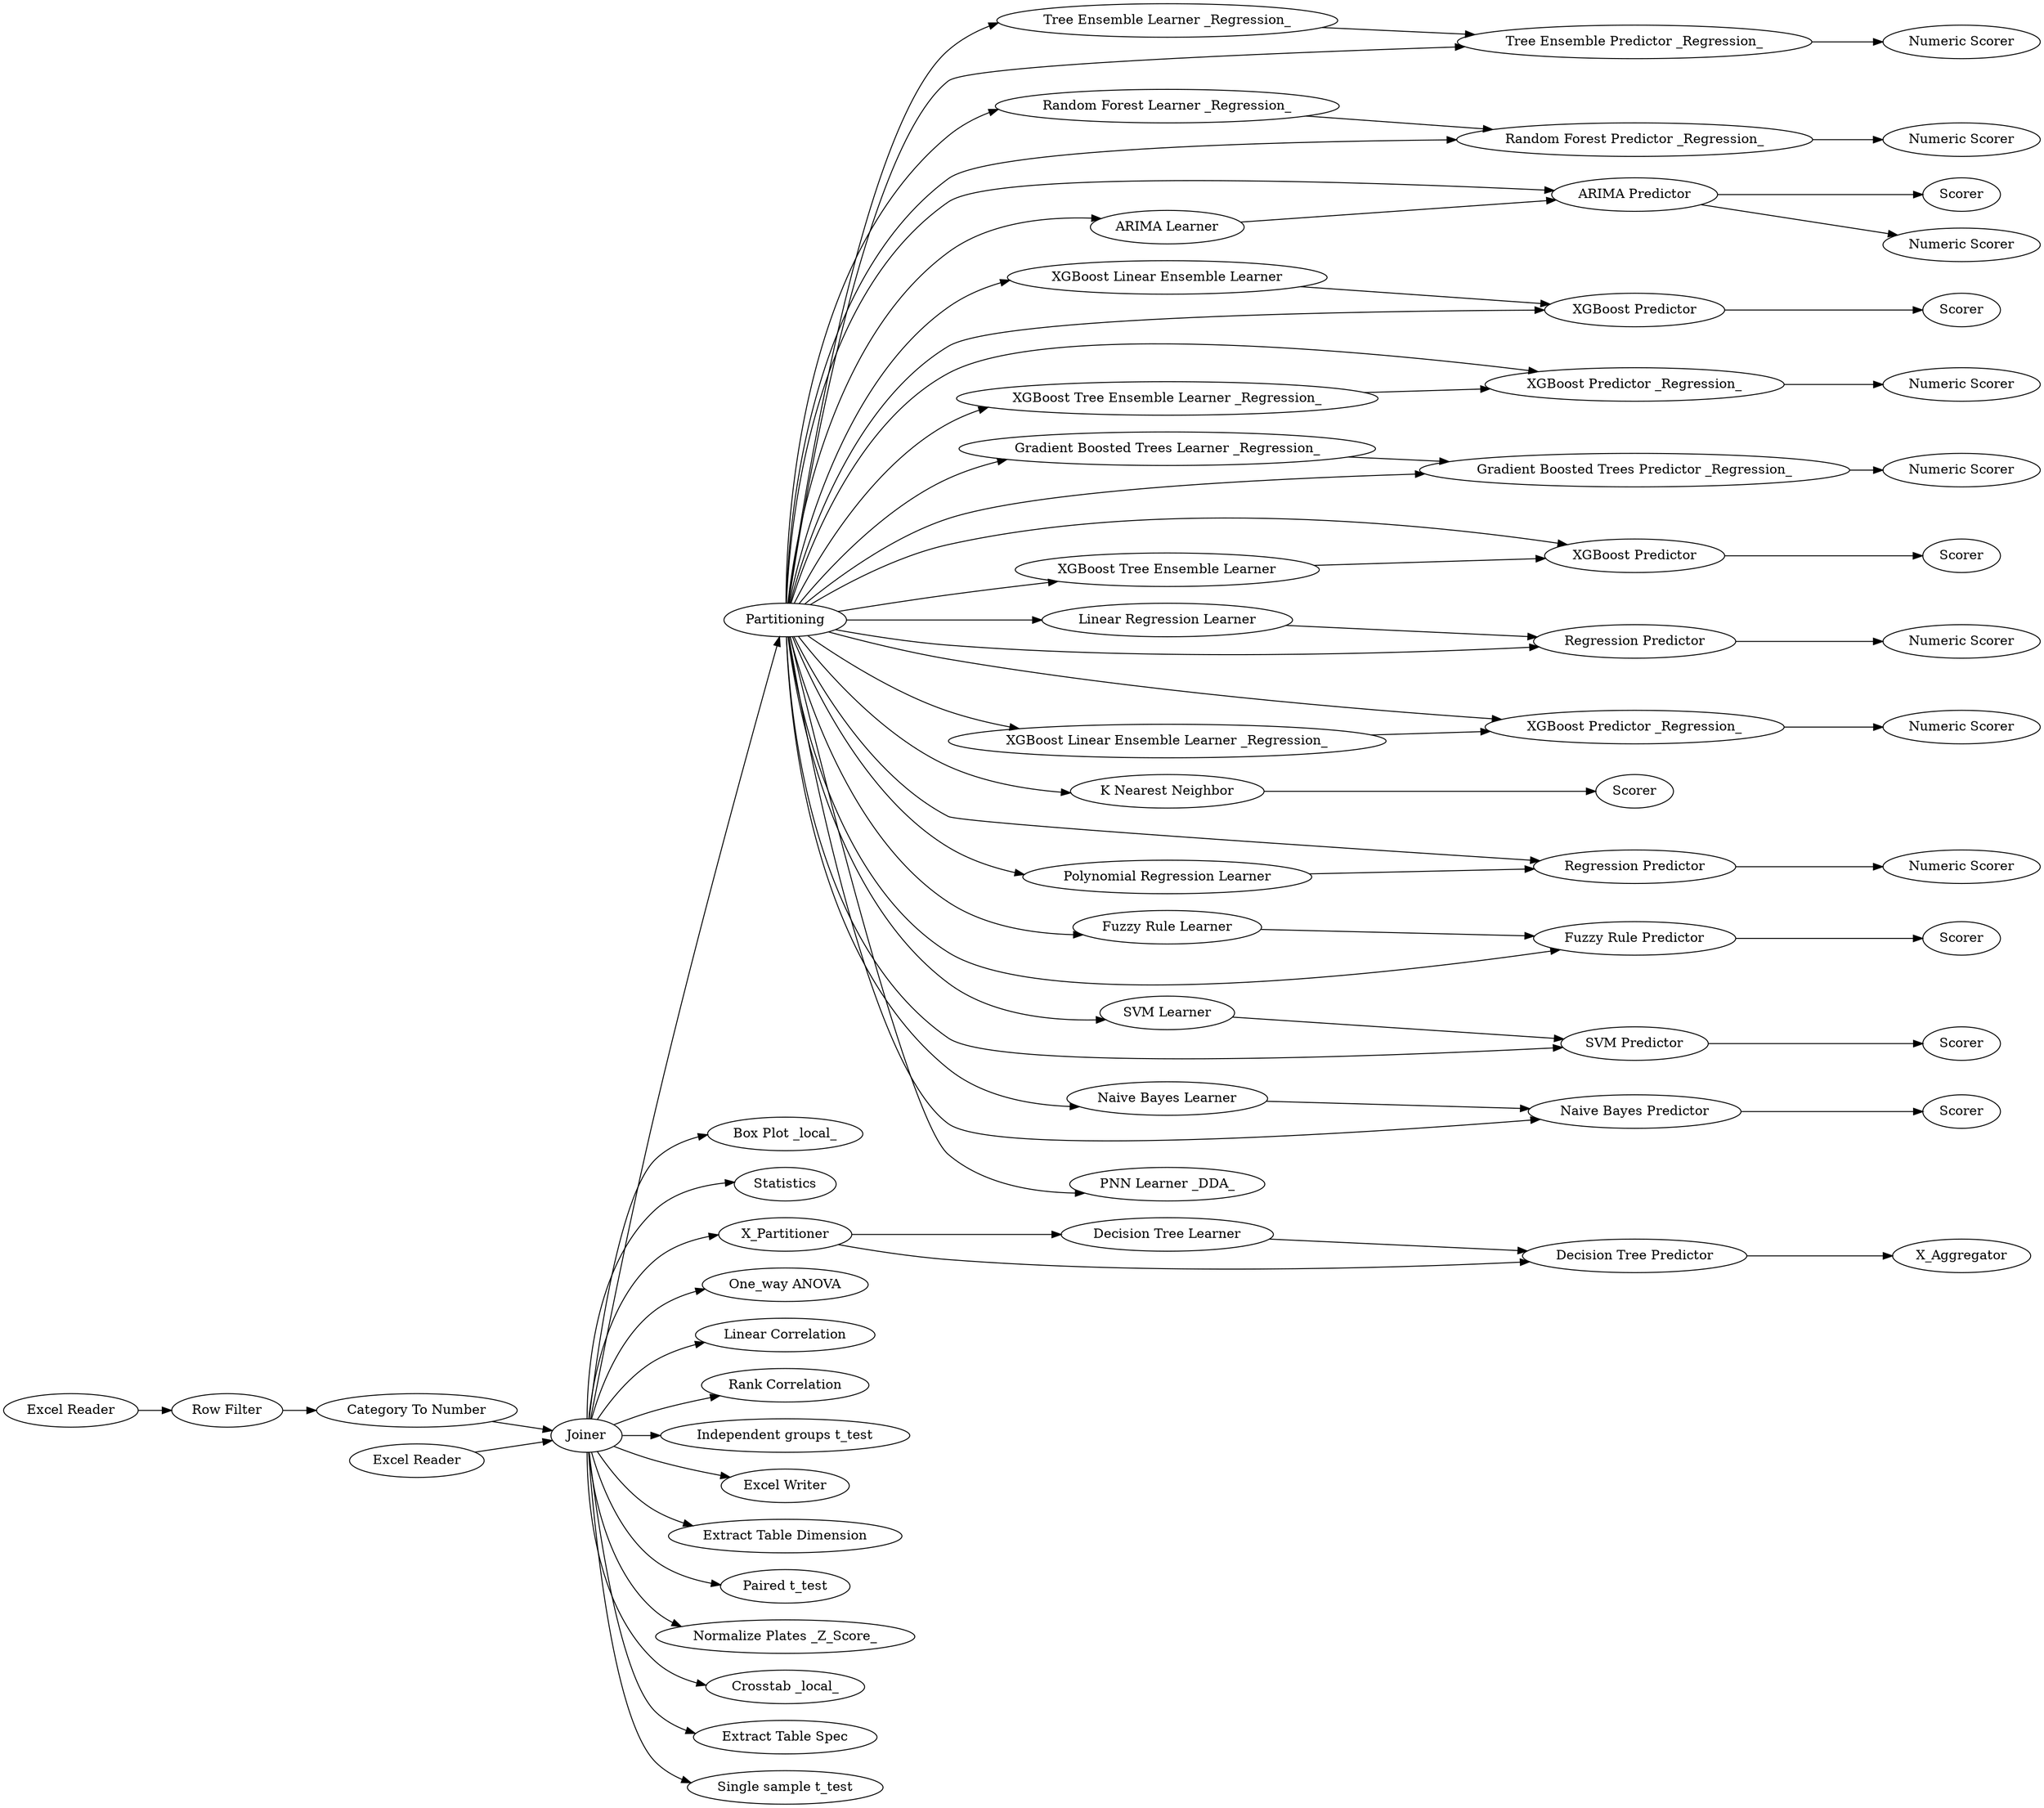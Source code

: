 digraph {
	156 -> 166
	156 -> 165
	156 -> 25
	156 -> 163
	16 -> 15
	156 -> 190
	156 -> 187
	159 -> 161
	119 -> 150
	121 -> 138
	156 -> 167
	165 -> 158
	25 -> 198
	25 -> 176
	121 -> 134
	156 -> 161
	193 -> 195
	121 -> 2
	121 -> 156
	156 -> 8
	185 -> 188
	2 -> 16
	156 -> 201
	201 -> 202
	192 -> 193
	121 -> 128
	187 -> 189
	121 -> 130
	162 -> 171
	156 -> 159
	2 -> 15
	121 -> 137
	161 -> 169
	160 -> 162
	156 -> 193
	190 -> 191
	191 -> 194
	121 -> 149
	158 -> 173
	156 -> 160
	156 -> 184
	121 -> 122
	156 -> 158
	186 -> 187
	167 -> 25
	154 -> 121
	150 -> 121
	156 -> 192
	121 -> 129
	156 -> 10
	203 -> 204
	121 -> 132
	121 -> 135
	121 -> 144
	156 -> 162
	157 -> 164
	180 -> 181
	156 -> 199
	156 -> 180
	121 -> 133
	10 -> 170
	156 -> 164
	155 -> 119
	163 -> 172
	156 -> 191
	15 -> 1
	204 -> 205
	184 -> 185
	156 -> 185
	156 -> 181
	166 -> 163
	181 -> 182
	8 -> 10
	156 -> 186
	156 -> 204
	156 -> 157
	156 -> 203
	121 -> 136
	164 -> 177
	170 [label="Numeric Scorer"]
	133 [label="Extract Table Spec"]
	165 [label="Random Forest Learner _Regression_"]
	167 [label="ARIMA Learner"]
	203 [label="Fuzzy Rule Learner"]
	169 [label="Numeric Scorer"]
	136 [label="Single sample t_test"]
	128 [label="One_way ANOVA"]
	194 [label=Scorer]
	138 [label="Box Plot _local_"]
	8 [label="Linear Regression Learner"]
	162 [label="Regression Predictor"]
	182 [label=Scorer]
	122 [label="Excel Writer"]
	121 [label=Joiner]
	149 [label="Independent groups t_test"]
	184 [label="XGBoost Linear Ensemble Learner _Regression_"]
	163 [label="Tree Ensemble Predictor _Regression_"]
	180 [label="Naive Bayes Learner"]
	201 [label="K Nearest Neighbor"]
	190 [label="XGBoost Linear Ensemble Learner"]
	185 [label="XGBoost Predictor _Regression_"]
	189 [label="Numeric Scorer"]
	137 [label="Rank Correlation"]
	119 [label="Row Filter"]
	188 [label="Numeric Scorer"]
	156 [label=Partitioning]
	161 [label="Gradient Boosted Trees Predictor _Regression_"]
	154 [label="Excel Reader"]
	15 [label="Decision Tree Predictor"]
	25 [label="ARIMA Predictor"]
	177 [label=Scorer]
	204 [label="Fuzzy Rule Predictor"]
	129 [label="Extract Table Dimension"]
	10 [label="Regression Predictor"]
	166 [label="Tree Ensemble Learner _Regression_"]
	171 [label="Numeric Scorer"]
	16 [label="Decision Tree Learner"]
	150 [label="Category To Number"]
	164 [label="SVM Predictor"]
	144 [label="Crosstab _local_"]
	1 [label=X_Aggregator]
	173 [label="Numeric Scorer"]
	158 [label="Random Forest Predictor _Regression_"]
	191 [label="XGBoost Predictor"]
	176 [label="Numeric Scorer"]
	159 [label="Gradient Boosted Trees Learner _Regression_"]
	172 [label="Numeric Scorer"]
	202 [label=Scorer]
	198 [label=Scorer]
	135 [label="Normalize Plates _Z_Score_"]
	134 [label=Statistics]
	160 [label="Polynomial Regression Learner"]
	195 [label=Scorer]
	199 [label="PNN Learner _DDA_"]
	192 [label="XGBoost Tree Ensemble Learner"]
	157 [label="SVM Learner"]
	186 [label="XGBoost Tree Ensemble Learner _Regression_"]
	155 [label="Excel Reader"]
	205 [label=Scorer]
	193 [label="XGBoost Predictor"]
	130 [label="Linear Correlation"]
	187 [label="XGBoost Predictor _Regression_"]
	181 [label="Naive Bayes Predictor"]
	2 [label=X_Partitioner]
	132 [label="Paired t_test"]
	rankdir=LR
}
